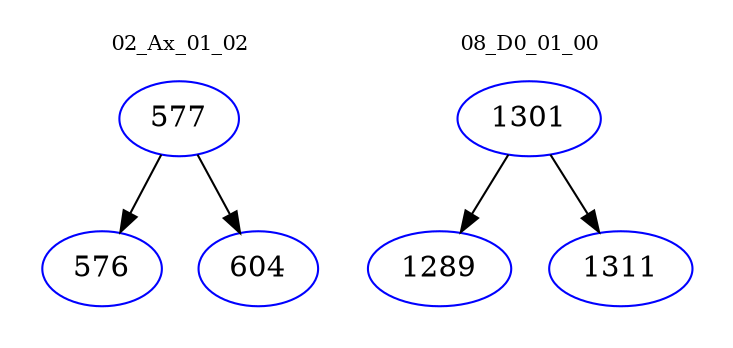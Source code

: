 digraph{
subgraph cluster_0 {
color = white
label = "02_Ax_01_02";
fontsize=10;
T0_577 [label="577", color="blue"]
T0_577 -> T0_576 [color="black"]
T0_576 [label="576", color="blue"]
T0_577 -> T0_604 [color="black"]
T0_604 [label="604", color="blue"]
}
subgraph cluster_1 {
color = white
label = "08_D0_01_00";
fontsize=10;
T1_1301 [label="1301", color="blue"]
T1_1301 -> T1_1289 [color="black"]
T1_1289 [label="1289", color="blue"]
T1_1301 -> T1_1311 [color="black"]
T1_1311 [label="1311", color="blue"]
}
}
